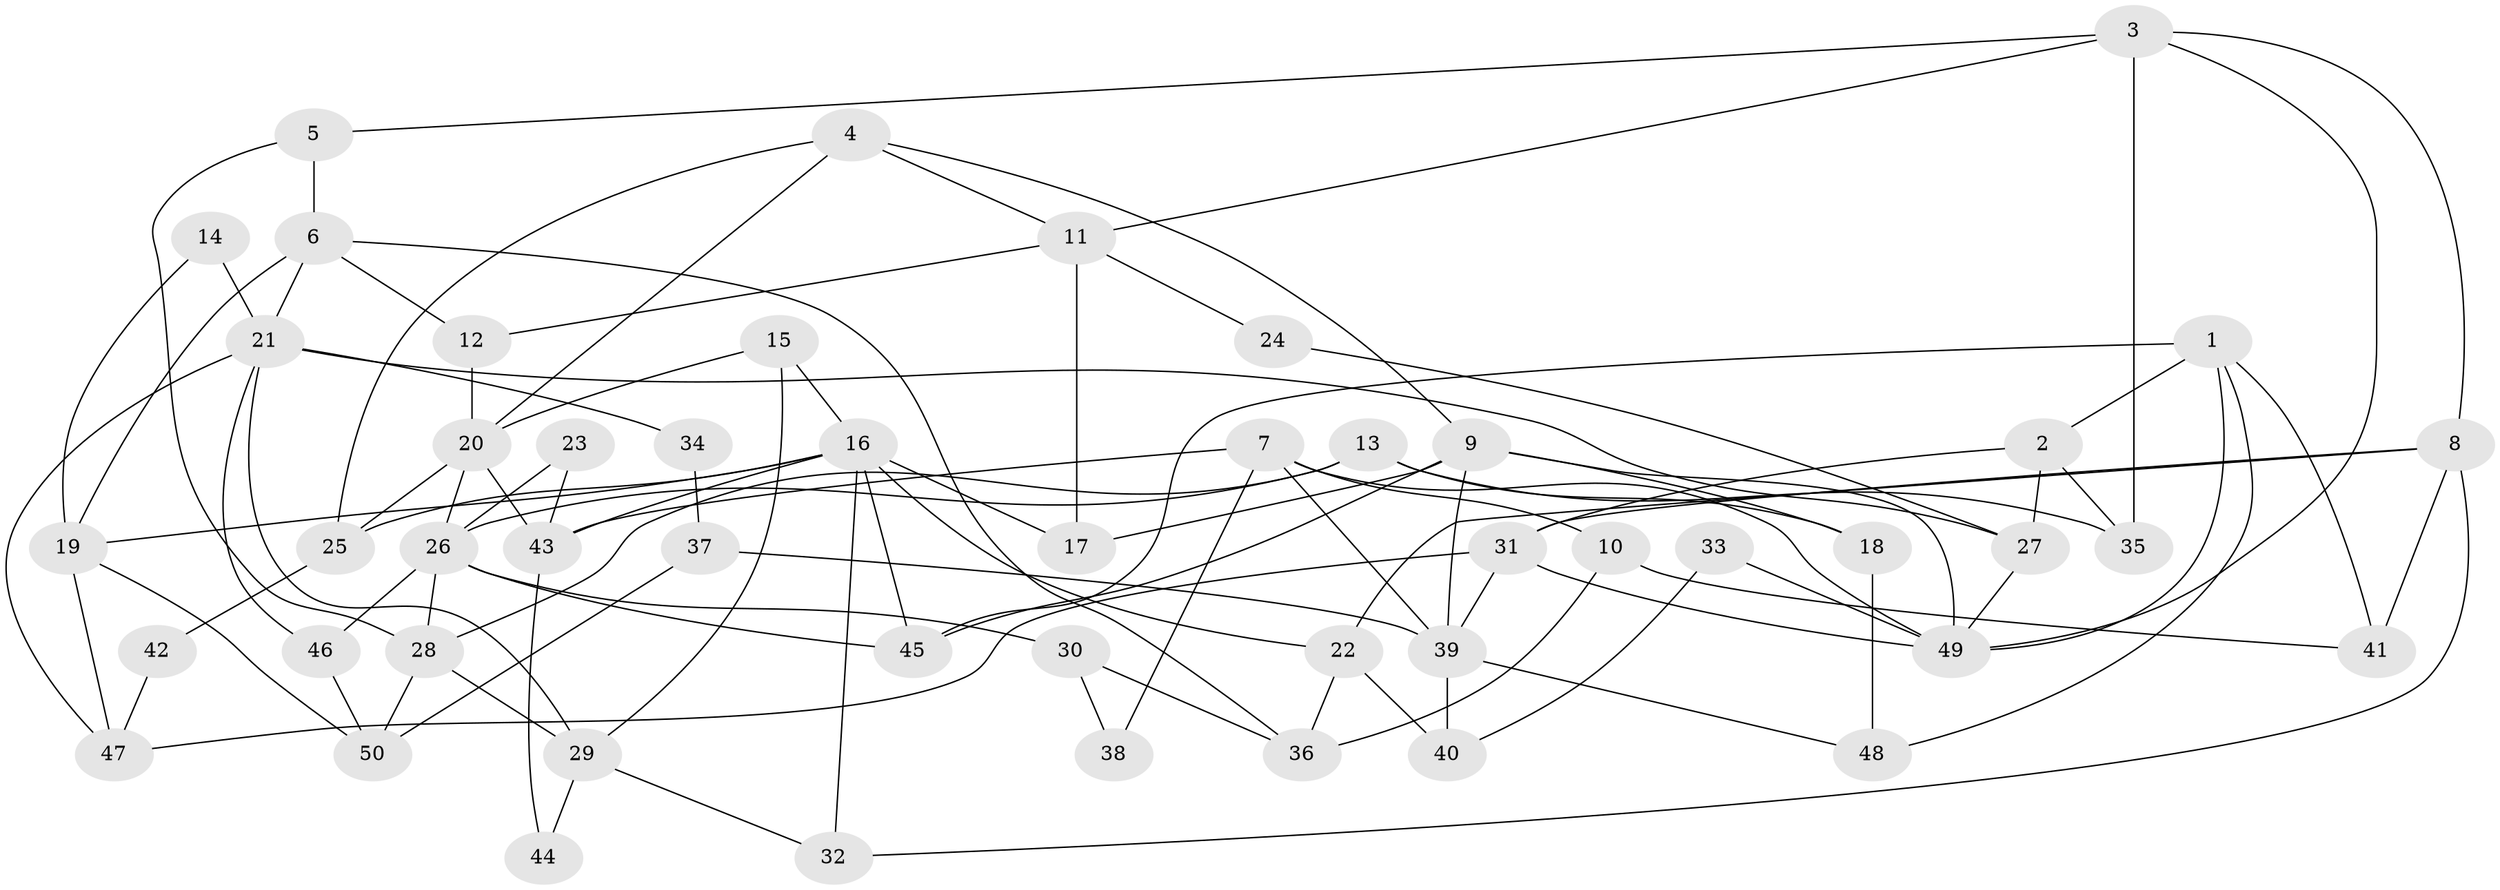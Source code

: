 // coarse degree distribution, {3: 0.2571428571428571, 5: 0.17142857142857143, 2: 0.2571428571428571, 6: 0.14285714285714285, 4: 0.11428571428571428, 10: 0.02857142857142857, 9: 0.02857142857142857}
// Generated by graph-tools (version 1.1) at 2025/52/03/04/25 21:52:23]
// undirected, 50 vertices, 100 edges
graph export_dot {
graph [start="1"]
  node [color=gray90,style=filled];
  1;
  2;
  3;
  4;
  5;
  6;
  7;
  8;
  9;
  10;
  11;
  12;
  13;
  14;
  15;
  16;
  17;
  18;
  19;
  20;
  21;
  22;
  23;
  24;
  25;
  26;
  27;
  28;
  29;
  30;
  31;
  32;
  33;
  34;
  35;
  36;
  37;
  38;
  39;
  40;
  41;
  42;
  43;
  44;
  45;
  46;
  47;
  48;
  49;
  50;
  1 -- 45;
  1 -- 49;
  1 -- 2;
  1 -- 41;
  1 -- 48;
  2 -- 27;
  2 -- 31;
  2 -- 35;
  3 -- 11;
  3 -- 5;
  3 -- 8;
  3 -- 35;
  3 -- 49;
  4 -- 20;
  4 -- 11;
  4 -- 9;
  4 -- 25;
  5 -- 28;
  5 -- 6;
  6 -- 36;
  6 -- 19;
  6 -- 12;
  6 -- 21;
  7 -- 39;
  7 -- 49;
  7 -- 10;
  7 -- 38;
  7 -- 43;
  8 -- 31;
  8 -- 22;
  8 -- 32;
  8 -- 41;
  9 -- 49;
  9 -- 17;
  9 -- 18;
  9 -- 39;
  9 -- 45;
  10 -- 41;
  10 -- 36;
  11 -- 12;
  11 -- 17;
  11 -- 24;
  12 -- 20;
  13 -- 26;
  13 -- 35;
  13 -- 18;
  13 -- 28;
  14 -- 19;
  14 -- 21;
  15 -- 29;
  15 -- 20;
  15 -- 16;
  16 -- 45;
  16 -- 17;
  16 -- 19;
  16 -- 22;
  16 -- 25;
  16 -- 32;
  16 -- 43;
  18 -- 48;
  19 -- 50;
  19 -- 47;
  20 -- 25;
  20 -- 43;
  20 -- 26;
  21 -- 47;
  21 -- 27;
  21 -- 29;
  21 -- 34;
  21 -- 46;
  22 -- 36;
  22 -- 40;
  23 -- 43;
  23 -- 26;
  24 -- 27;
  25 -- 42;
  26 -- 28;
  26 -- 30;
  26 -- 45;
  26 -- 46;
  27 -- 49;
  28 -- 29;
  28 -- 50;
  29 -- 32;
  29 -- 44;
  30 -- 36;
  30 -- 38;
  31 -- 39;
  31 -- 47;
  31 -- 49;
  33 -- 40;
  33 -- 49;
  34 -- 37;
  37 -- 50;
  37 -- 39;
  39 -- 48;
  39 -- 40;
  42 -- 47;
  43 -- 44;
  46 -- 50;
}
